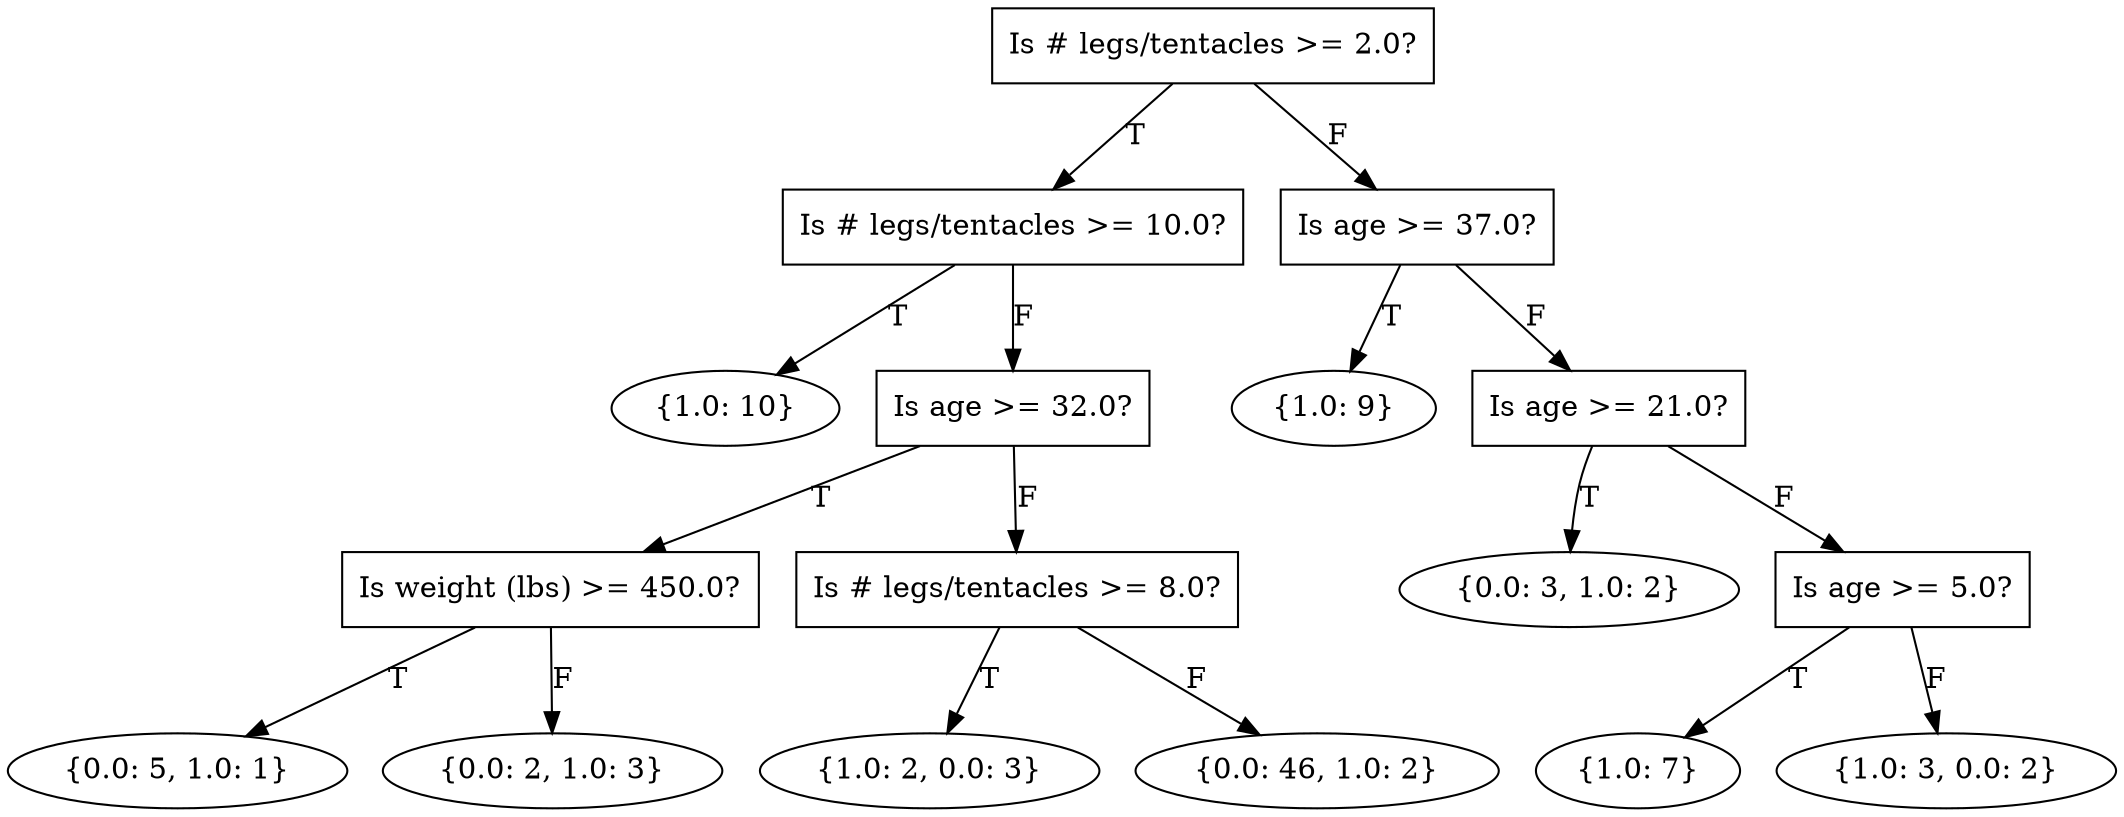 // Decision Tree
digraph {
	"0bfdade199dc4c0ab2c7fe8f3b556671" [label="Is # legs/tentacles >= 2.0?" shape=box]
	"7b22cdba5c554ee083aebe3b8f96b7fe" [label="Is # legs/tentacles >= 10.0?" shape=box]
	b7ed268bed0348f2a8a7bc3a4f9a71d9 [label="{1.0: 10}" shape=oval]
	"7b22cdba5c554ee083aebe3b8f96b7fe" -> b7ed268bed0348f2a8a7bc3a4f9a71d9 [label=T]
	d95881d75a1d43dcb67f31b5496c740c [label="Is age >= 32.0?" shape=box]
	ee7ea5ddc2e04fdca4345cfdb648c995 [label="Is weight (lbs) >= 450.0?" shape=box]
	"45bb14c2f2034571aa0d2a7618004116" [label="{0.0: 5, 1.0: 1}" shape=oval]
	ee7ea5ddc2e04fdca4345cfdb648c995 -> "45bb14c2f2034571aa0d2a7618004116" [label=T]
	b34e91e6cd3047418fd1535cbcb69c98 [label="{0.0: 2, 1.0: 3}" shape=oval]
	ee7ea5ddc2e04fdca4345cfdb648c995 -> b34e91e6cd3047418fd1535cbcb69c98 [label=F]
	d95881d75a1d43dcb67f31b5496c740c -> ee7ea5ddc2e04fdca4345cfdb648c995 [label=T]
	"3ca4942d25514418a12128370f5796a7" [label="Is # legs/tentacles >= 8.0?" shape=box]
	dec5e309213040aeb59a924a8d43e4c6 [label="{1.0: 2, 0.0: 3}" shape=oval]
	"3ca4942d25514418a12128370f5796a7" -> dec5e309213040aeb59a924a8d43e4c6 [label=T]
	f052768150844ba0b1c2ffe64900fa6c [label="{0.0: 46, 1.0: 2}" shape=oval]
	"3ca4942d25514418a12128370f5796a7" -> f052768150844ba0b1c2ffe64900fa6c [label=F]
	d95881d75a1d43dcb67f31b5496c740c -> "3ca4942d25514418a12128370f5796a7" [label=F]
	"7b22cdba5c554ee083aebe3b8f96b7fe" -> d95881d75a1d43dcb67f31b5496c740c [label=F]
	"0bfdade199dc4c0ab2c7fe8f3b556671" -> "7b22cdba5c554ee083aebe3b8f96b7fe" [label=T]
	"1ec3227b21c541f4a14328c8fa873556" [label="Is age >= 37.0?" shape=box]
	a759b4b8ea82490680bc93daab1f18bc [label="{1.0: 9}" shape=oval]
	"1ec3227b21c541f4a14328c8fa873556" -> a759b4b8ea82490680bc93daab1f18bc [label=T]
	"1a3a487c1ea445939bd2332a65391820" [label="Is age >= 21.0?" shape=box]
	"466c3504eba245e5a105f8156ad94909" [label="{0.0: 3, 1.0: 2}" shape=oval]
	"1a3a487c1ea445939bd2332a65391820" -> "466c3504eba245e5a105f8156ad94909" [label=T]
	"760fb77abfd6444680b74fa0b17fe67c" [label="Is age >= 5.0?" shape=box]
	"04a45a3ae27445a7aa8d57adba19ddaa" [label="{1.0: 7}" shape=oval]
	"760fb77abfd6444680b74fa0b17fe67c" -> "04a45a3ae27445a7aa8d57adba19ddaa" [label=T]
	"72405312da7d4afab91fa72d16be0191" [label="{1.0: 3, 0.0: 2}" shape=oval]
	"760fb77abfd6444680b74fa0b17fe67c" -> "72405312da7d4afab91fa72d16be0191" [label=F]
	"1a3a487c1ea445939bd2332a65391820" -> "760fb77abfd6444680b74fa0b17fe67c" [label=F]
	"1ec3227b21c541f4a14328c8fa873556" -> "1a3a487c1ea445939bd2332a65391820" [label=F]
	"0bfdade199dc4c0ab2c7fe8f3b556671" -> "1ec3227b21c541f4a14328c8fa873556" [label=F]
}
